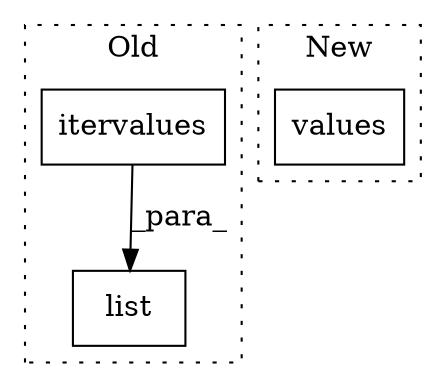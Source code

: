 digraph G {
subgraph cluster0 {
1 [label="itervalues" a="32" s="20128,20154" l="11,1" shape="box"];
3 [label="list" a="32" s="20119,20155" l="5,1" shape="box"];
label = "Old";
style="dotted";
}
subgraph cluster1 {
2 [label="values" a="32" s="20130" l="8" shape="box"];
label = "New";
style="dotted";
}
1 -> 3 [label="_para_"];
}